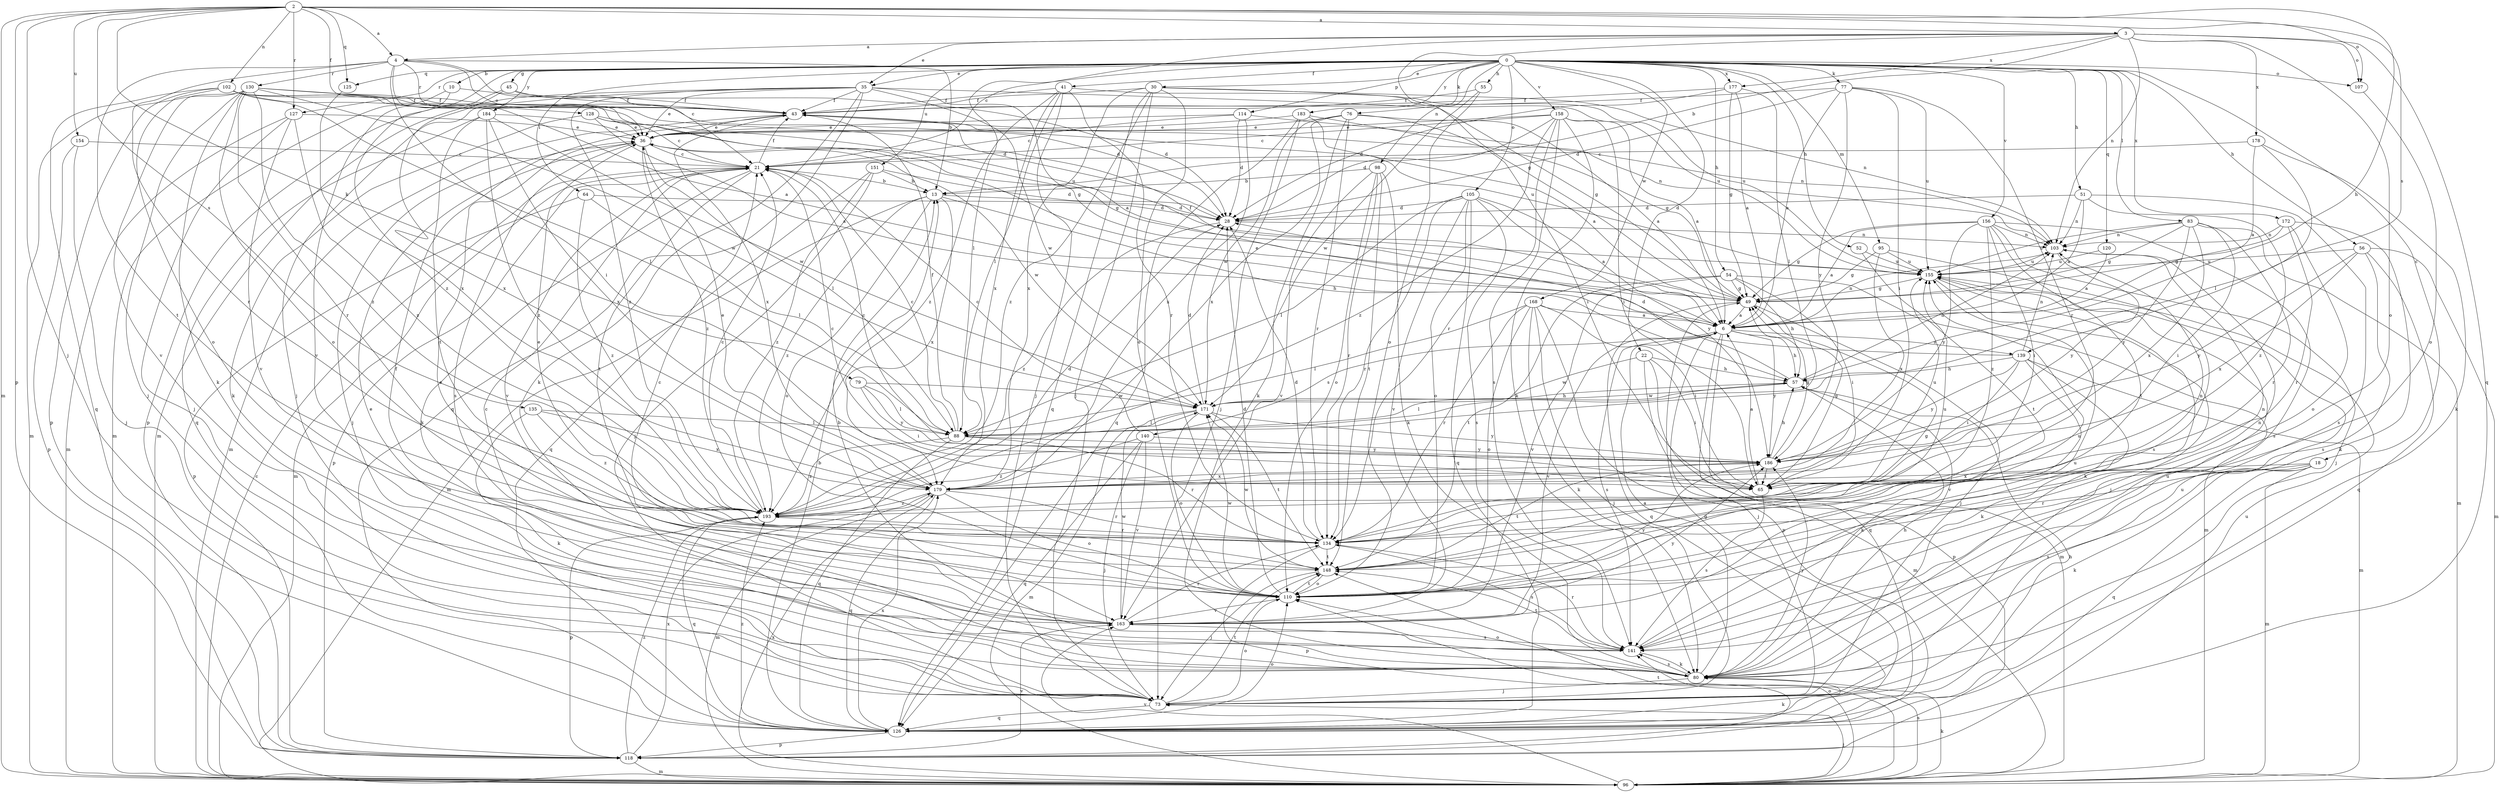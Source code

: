 strict digraph  {
0;
2;
3;
4;
6;
10;
13;
18;
21;
22;
28;
30;
35;
36;
41;
43;
45;
49;
51;
52;
54;
55;
56;
57;
64;
65;
73;
76;
77;
79;
80;
83;
88;
95;
96;
98;
102;
103;
105;
107;
110;
114;
118;
120;
125;
126;
127;
128;
130;
134;
135;
139;
140;
141;
148;
151;
154;
155;
156;
158;
163;
168;
171;
172;
177;
178;
179;
183;
184;
186;
193;
0 -> 10  [label=b];
0 -> 18  [label=c];
0 -> 22  [label=d];
0 -> 30  [label=e];
0 -> 35  [label=e];
0 -> 41  [label=f];
0 -> 45  [label=g];
0 -> 51  [label=h];
0 -> 52  [label=h];
0 -> 54  [label=h];
0 -> 55  [label=h];
0 -> 56  [label=h];
0 -> 64  [label=i];
0 -> 76  [label=k];
0 -> 77  [label=k];
0 -> 83  [label=l];
0 -> 88  [label=l];
0 -> 95  [label=m];
0 -> 98  [label=n];
0 -> 105  [label=o];
0 -> 107  [label=o];
0 -> 114  [label=p];
0 -> 120  [label=q];
0 -> 125  [label=q];
0 -> 127  [label=r];
0 -> 151  [label=u];
0 -> 156  [label=v];
0 -> 158  [label=v];
0 -> 168  [label=w];
0 -> 172  [label=x];
0 -> 177  [label=x];
0 -> 183  [label=y];
0 -> 184  [label=y];
0 -> 193  [label=z];
2 -> 3  [label=a];
2 -> 4  [label=a];
2 -> 43  [label=f];
2 -> 57  [label=h];
2 -> 73  [label=j];
2 -> 79  [label=k];
2 -> 96  [label=m];
2 -> 102  [label=n];
2 -> 107  [label=o];
2 -> 118  [label=p];
2 -> 125  [label=q];
2 -> 127  [label=r];
2 -> 135  [label=s];
2 -> 139  [label=s];
2 -> 154  [label=u];
3 -> 4  [label=a];
3 -> 13  [label=b];
3 -> 21  [label=c];
3 -> 35  [label=e];
3 -> 49  [label=g];
3 -> 103  [label=n];
3 -> 107  [label=o];
3 -> 110  [label=o];
3 -> 126  [label=q];
3 -> 177  [label=x];
3 -> 178  [label=x];
4 -> 6  [label=a];
4 -> 13  [label=b];
4 -> 21  [label=c];
4 -> 36  [label=e];
4 -> 65  [label=i];
4 -> 128  [label=r];
4 -> 130  [label=r];
4 -> 134  [label=r];
4 -> 148  [label=t];
6 -> 57  [label=h];
6 -> 73  [label=j];
6 -> 96  [label=m];
6 -> 103  [label=n];
6 -> 126  [label=q];
6 -> 139  [label=s];
6 -> 140  [label=s];
6 -> 141  [label=s];
6 -> 163  [label=v];
6 -> 186  [label=y];
10 -> 43  [label=f];
10 -> 96  [label=m];
10 -> 163  [label=v];
13 -> 28  [label=d];
13 -> 57  [label=h];
13 -> 96  [label=m];
13 -> 110  [label=o];
13 -> 179  [label=x];
13 -> 193  [label=z];
18 -> 80  [label=k];
18 -> 96  [label=m];
18 -> 126  [label=q];
18 -> 134  [label=r];
18 -> 141  [label=s];
18 -> 179  [label=x];
21 -> 13  [label=b];
21 -> 43  [label=f];
21 -> 80  [label=k];
21 -> 96  [label=m];
21 -> 118  [label=p];
21 -> 148  [label=t];
21 -> 163  [label=v];
22 -> 57  [label=h];
22 -> 65  [label=i];
22 -> 96  [label=m];
22 -> 118  [label=p];
22 -> 171  [label=w];
28 -> 103  [label=n];
28 -> 193  [label=z];
30 -> 43  [label=f];
30 -> 73  [label=j];
30 -> 103  [label=n];
30 -> 110  [label=o];
30 -> 126  [label=q];
30 -> 155  [label=u];
30 -> 179  [label=x];
30 -> 193  [label=z];
35 -> 6  [label=a];
35 -> 36  [label=e];
35 -> 43  [label=f];
35 -> 49  [label=g];
35 -> 73  [label=j];
35 -> 80  [label=k];
35 -> 96  [label=m];
35 -> 126  [label=q];
35 -> 171  [label=w];
35 -> 193  [label=z];
36 -> 21  [label=c];
36 -> 73  [label=j];
36 -> 88  [label=l];
36 -> 141  [label=s];
36 -> 171  [label=w];
36 -> 193  [label=z];
41 -> 43  [label=f];
41 -> 73  [label=j];
41 -> 88  [label=l];
41 -> 134  [label=r];
41 -> 155  [label=u];
41 -> 179  [label=x];
41 -> 193  [label=z];
43 -> 36  [label=e];
43 -> 96  [label=m];
43 -> 103  [label=n];
43 -> 155  [label=u];
43 -> 179  [label=x];
45 -> 28  [label=d];
45 -> 43  [label=f];
45 -> 118  [label=p];
45 -> 179  [label=x];
49 -> 6  [label=a];
49 -> 43  [label=f];
49 -> 73  [label=j];
49 -> 126  [label=q];
51 -> 6  [label=a];
51 -> 28  [label=d];
51 -> 103  [label=n];
51 -> 141  [label=s];
51 -> 193  [label=z];
52 -> 148  [label=t];
52 -> 155  [label=u];
54 -> 49  [label=g];
54 -> 57  [label=h];
54 -> 65  [label=i];
54 -> 96  [label=m];
54 -> 148  [label=t];
54 -> 163  [label=v];
55 -> 43  [label=f];
55 -> 110  [label=o];
55 -> 171  [label=w];
56 -> 96  [label=m];
56 -> 126  [label=q];
56 -> 141  [label=s];
56 -> 155  [label=u];
56 -> 179  [label=x];
56 -> 186  [label=y];
57 -> 28  [label=d];
57 -> 80  [label=k];
57 -> 88  [label=l];
57 -> 103  [label=n];
57 -> 171  [label=w];
64 -> 28  [label=d];
64 -> 88  [label=l];
64 -> 118  [label=p];
64 -> 193  [label=z];
65 -> 6  [label=a];
65 -> 21  [label=c];
65 -> 49  [label=g];
65 -> 141  [label=s];
65 -> 155  [label=u];
73 -> 110  [label=o];
73 -> 126  [label=q];
73 -> 148  [label=t];
73 -> 155  [label=u];
76 -> 6  [label=a];
76 -> 36  [label=e];
76 -> 65  [label=i];
76 -> 80  [label=k];
76 -> 134  [label=r];
76 -> 171  [label=w];
76 -> 179  [label=x];
77 -> 6  [label=a];
77 -> 28  [label=d];
77 -> 43  [label=f];
77 -> 65  [label=i];
77 -> 134  [label=r];
77 -> 155  [label=u];
77 -> 186  [label=y];
79 -> 65  [label=i];
79 -> 88  [label=l];
79 -> 171  [label=w];
79 -> 186  [label=y];
80 -> 6  [label=a];
80 -> 36  [label=e];
80 -> 57  [label=h];
80 -> 73  [label=j];
80 -> 110  [label=o];
80 -> 141  [label=s];
80 -> 155  [label=u];
80 -> 186  [label=y];
83 -> 49  [label=g];
83 -> 65  [label=i];
83 -> 96  [label=m];
83 -> 103  [label=n];
83 -> 134  [label=r];
83 -> 155  [label=u];
83 -> 179  [label=x];
83 -> 186  [label=y];
88 -> 21  [label=c];
88 -> 43  [label=f];
88 -> 126  [label=q];
88 -> 134  [label=r];
88 -> 186  [label=y];
88 -> 193  [label=z];
95 -> 49  [label=g];
95 -> 141  [label=s];
95 -> 155  [label=u];
95 -> 179  [label=x];
96 -> 21  [label=c];
96 -> 73  [label=j];
96 -> 80  [label=k];
96 -> 110  [label=o];
96 -> 141  [label=s];
96 -> 148  [label=t];
96 -> 163  [label=v];
96 -> 179  [label=x];
98 -> 13  [label=b];
98 -> 80  [label=k];
98 -> 110  [label=o];
98 -> 134  [label=r];
98 -> 148  [label=t];
98 -> 163  [label=v];
102 -> 28  [label=d];
102 -> 43  [label=f];
102 -> 49  [label=g];
102 -> 88  [label=l];
102 -> 110  [label=o];
102 -> 118  [label=p];
102 -> 126  [label=q];
102 -> 155  [label=u];
103 -> 155  [label=u];
103 -> 186  [label=y];
105 -> 6  [label=a];
105 -> 28  [label=d];
105 -> 88  [label=l];
105 -> 110  [label=o];
105 -> 126  [label=q];
105 -> 134  [label=r];
105 -> 141  [label=s];
105 -> 163  [label=v];
105 -> 186  [label=y];
107 -> 110  [label=o];
110 -> 21  [label=c];
110 -> 28  [label=d];
110 -> 103  [label=n];
110 -> 148  [label=t];
110 -> 155  [label=u];
110 -> 163  [label=v];
110 -> 171  [label=w];
110 -> 186  [label=y];
114 -> 21  [label=c];
114 -> 28  [label=d];
114 -> 36  [label=e];
114 -> 103  [label=n];
114 -> 179  [label=x];
118 -> 96  [label=m];
118 -> 155  [label=u];
118 -> 163  [label=v];
118 -> 179  [label=x];
118 -> 193  [label=z];
120 -> 6  [label=a];
120 -> 155  [label=u];
125 -> 179  [label=x];
126 -> 13  [label=b];
126 -> 49  [label=g];
126 -> 57  [label=h];
126 -> 80  [label=k];
126 -> 110  [label=o];
126 -> 118  [label=p];
126 -> 179  [label=x];
126 -> 193  [label=z];
127 -> 36  [label=e];
127 -> 73  [label=j];
127 -> 96  [label=m];
127 -> 163  [label=v];
127 -> 193  [label=z];
128 -> 6  [label=a];
128 -> 21  [label=c];
128 -> 36  [label=e];
128 -> 49  [label=g];
128 -> 80  [label=k];
130 -> 28  [label=d];
130 -> 43  [label=f];
130 -> 73  [label=j];
130 -> 80  [label=k];
130 -> 96  [label=m];
130 -> 110  [label=o];
130 -> 134  [label=r];
130 -> 163  [label=v];
130 -> 171  [label=w];
130 -> 193  [label=z];
134 -> 28  [label=d];
134 -> 36  [label=e];
134 -> 103  [label=n];
134 -> 118  [label=p];
134 -> 141  [label=s];
134 -> 148  [label=t];
134 -> 155  [label=u];
135 -> 80  [label=k];
135 -> 88  [label=l];
135 -> 179  [label=x];
135 -> 193  [label=z];
139 -> 36  [label=e];
139 -> 57  [label=h];
139 -> 65  [label=i];
139 -> 80  [label=k];
139 -> 96  [label=m];
139 -> 103  [label=n];
139 -> 163  [label=v];
139 -> 186  [label=y];
140 -> 21  [label=c];
140 -> 73  [label=j];
140 -> 126  [label=q];
140 -> 163  [label=v];
140 -> 186  [label=y];
140 -> 193  [label=z];
141 -> 13  [label=b];
141 -> 21  [label=c];
141 -> 80  [label=k];
141 -> 134  [label=r];
141 -> 148  [label=t];
141 -> 155  [label=u];
148 -> 49  [label=g];
148 -> 73  [label=j];
148 -> 103  [label=n];
148 -> 110  [label=o];
148 -> 171  [label=w];
151 -> 13  [label=b];
151 -> 28  [label=d];
151 -> 73  [label=j];
151 -> 126  [label=q];
151 -> 193  [label=z];
154 -> 21  [label=c];
154 -> 73  [label=j];
154 -> 118  [label=p];
155 -> 49  [label=g];
155 -> 73  [label=j];
155 -> 80  [label=k];
156 -> 6  [label=a];
156 -> 49  [label=g];
156 -> 65  [label=i];
156 -> 73  [label=j];
156 -> 103  [label=n];
156 -> 141  [label=s];
156 -> 148  [label=t];
156 -> 186  [label=y];
156 -> 193  [label=z];
158 -> 6  [label=a];
158 -> 21  [label=c];
158 -> 28  [label=d];
158 -> 36  [label=e];
158 -> 65  [label=i];
158 -> 80  [label=k];
158 -> 134  [label=r];
158 -> 141  [label=s];
158 -> 193  [label=z];
163 -> 36  [label=e];
163 -> 43  [label=f];
163 -> 134  [label=r];
163 -> 141  [label=s];
163 -> 171  [label=w];
163 -> 186  [label=y];
168 -> 6  [label=a];
168 -> 65  [label=i];
168 -> 73  [label=j];
168 -> 80  [label=k];
168 -> 88  [label=l];
168 -> 110  [label=o];
168 -> 118  [label=p];
168 -> 134  [label=r];
171 -> 28  [label=d];
171 -> 57  [label=h];
171 -> 88  [label=l];
171 -> 96  [label=m];
171 -> 110  [label=o];
171 -> 148  [label=t];
171 -> 186  [label=y];
172 -> 49  [label=g];
172 -> 80  [label=k];
172 -> 103  [label=n];
172 -> 110  [label=o];
172 -> 134  [label=r];
177 -> 6  [label=a];
177 -> 28  [label=d];
177 -> 43  [label=f];
177 -> 49  [label=g];
177 -> 88  [label=l];
178 -> 6  [label=a];
178 -> 21  [label=c];
178 -> 80  [label=k];
178 -> 88  [label=l];
179 -> 36  [label=e];
179 -> 96  [label=m];
179 -> 110  [label=o];
179 -> 126  [label=q];
179 -> 134  [label=r];
179 -> 193  [label=z];
183 -> 6  [label=a];
183 -> 36  [label=e];
183 -> 49  [label=g];
183 -> 73  [label=j];
183 -> 126  [label=q];
184 -> 36  [label=e];
184 -> 126  [label=q];
184 -> 148  [label=t];
184 -> 171  [label=w];
184 -> 179  [label=x];
184 -> 193  [label=z];
186 -> 21  [label=c];
186 -> 49  [label=g];
186 -> 57  [label=h];
186 -> 65  [label=i];
186 -> 148  [label=t];
186 -> 179  [label=x];
193 -> 21  [label=c];
193 -> 28  [label=d];
193 -> 118  [label=p];
193 -> 126  [label=q];
193 -> 134  [label=r];
}
